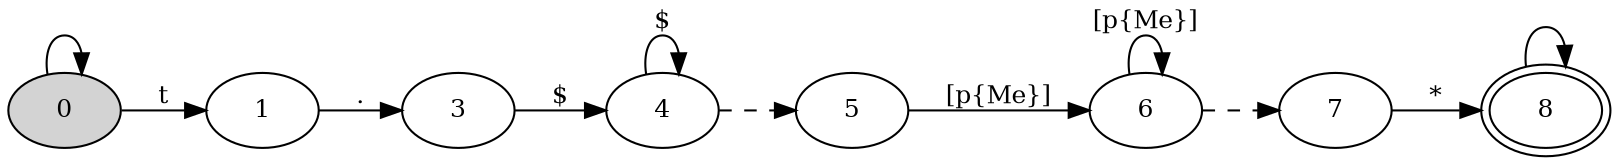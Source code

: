 digraph "SFA" {
rankdir=LR;

//Initial state
node [style = filled, shape = ellipse, peripheries = 1, fillcolor = "#d3d3d3ff", fontsize = 12]
0

//Final states
node [style = filled, shape = ellipse, peripheries = 2, fillcolor = white, fontsize = 12]
8

//Other states
node [style = filled, shape = ellipse, peripheries = 1, fillcolor = white, fontsize = 12]
1
5
3
4
6
7

//Transitions
0 -> 1 [label = "t", fontsize = 12 ];
0 -> 0 [label = "", fontsize = 12 ];
1 -> 3 [label = ".", fontsize = 12 ];
5 -> 6 [label = "[\p{Me}]", fontsize = 12 ];
3 -> 4 [label = "$", fontsize = 12 ];
4 -> 4 [label = "$", fontsize = 12 ];
4 -> 5 [label = "", style = dashed, fontsize = 12 ];
6 -> 6 [label = "[\p{Me}]", fontsize = 12 ];
6 -> 7 [label = "", style = dashed, fontsize = 12 ];
7 -> 8 [label = "*", fontsize = 12 ];
8 -> 8 [label = "", fontsize = 12 ];
}
